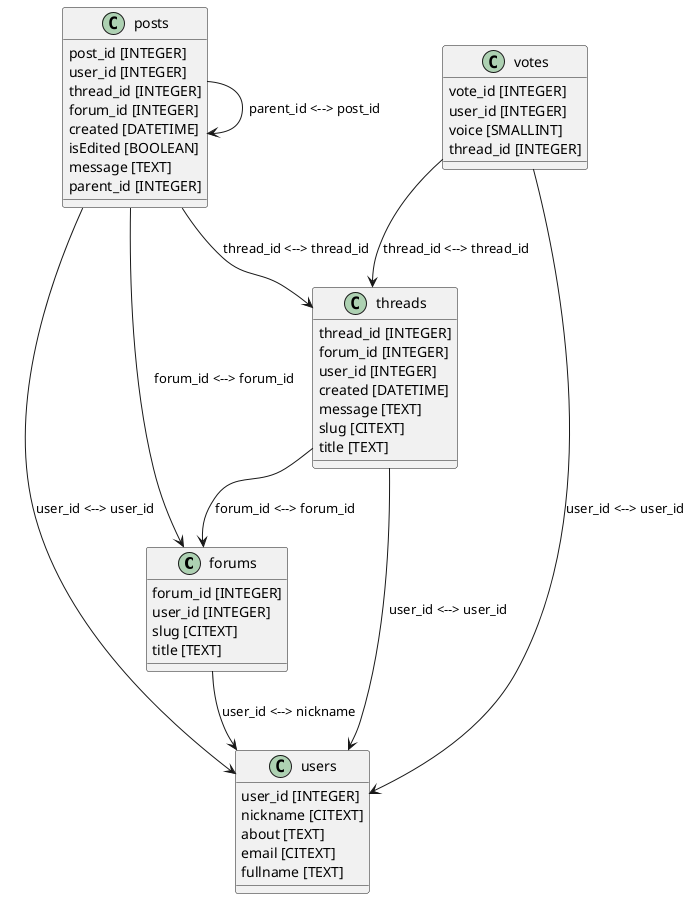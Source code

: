 @startuml

forums : forum_id [INTEGER]
forums : user_id [INTEGER]
forums : slug [CITEXT]
forums : title [TEXT]
forums --> users : user_id <--> nickname

posts : post_id [INTEGER]
posts : user_id [INTEGER]
posts : thread_id [INTEGER]
posts : forum_id [INTEGER]
posts : created [DATETIME]
posts : isEdited [BOOLEAN]
posts : message [TEXT]
posts : parent_id [INTEGER]
posts --> users : user_id <--> user_id
posts --> threads : thread_id <--> thread_id
posts --> forums : forum_id <--> forum_id
posts --> posts : parent_id <--> post_id

threads : thread_id [INTEGER]
threads : forum_id [INTEGER]
threads : user_id [INTEGER]
threads : created [DATETIME]
threads : message [TEXT]
threads : slug [CITEXT]
threads : title [TEXT]
threads --> forums : forum_id <--> forum_id
threads --> users : user_id <--> user_id

users : user_id [INTEGER]
users : nickname [CITEXT]
users : about [TEXT]
users : email [CITEXT]
users : fullname [TEXT]

votes : vote_id [INTEGER]
votes : user_id [INTEGER]
votes : voice [SMALLINT]
votes : thread_id [INTEGER]
votes --> users : user_id <--> user_id
votes --> threads : thread_id <--> thread_id

@enduml